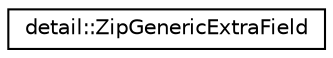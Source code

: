 digraph "Graphical Class Hierarchy"
{
 // LATEX_PDF_SIZE
  edge [fontname="Helvetica",fontsize="10",labelfontname="Helvetica",labelfontsize="10"];
  node [fontname="Helvetica",fontsize="10",shape=record];
  rankdir="LR";
  Node0 [label="detail::ZipGenericExtraField",height=0.2,width=0.4,color="black", fillcolor="white", style="filled",URL="$structdetail_1_1_zip_generic_extra_field.html",tooltip=" "];
}
